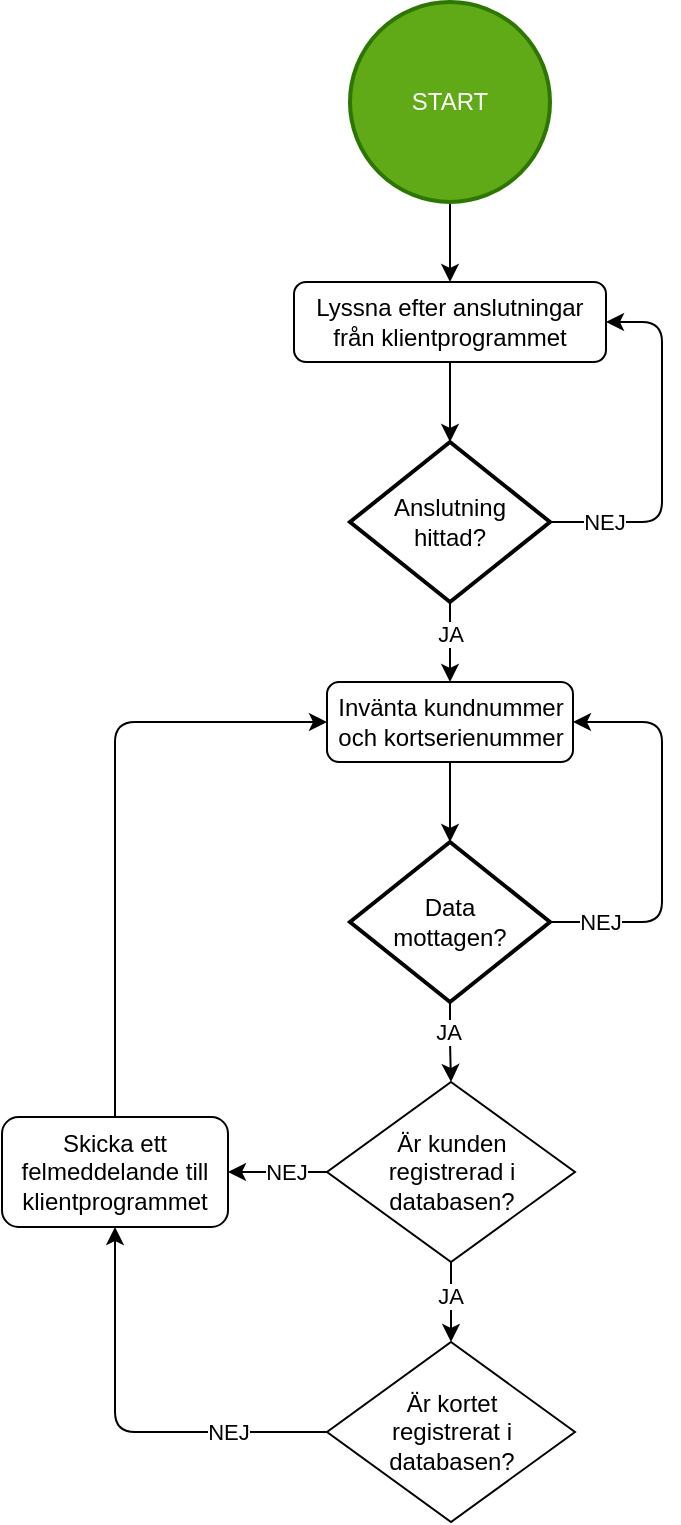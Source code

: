 <mxfile version="26.0.16">
  <diagram id="C5RBs43oDa-KdzZeNtuy" name="Page-1">
    <mxGraphModel dx="1302" dy="721" grid="1" gridSize="10" guides="1" tooltips="1" connect="1" arrows="1" fold="1" page="1" pageScale="1" pageWidth="827" pageHeight="1169" math="0" shadow="0">
      <root>
        <mxCell id="WIyWlLk6GJQsqaUBKTNV-0" />
        <mxCell id="WIyWlLk6GJQsqaUBKTNV-1" parent="WIyWlLk6GJQsqaUBKTNV-0" />
        <mxCell id="WIyWlLk6GJQsqaUBKTNV-3" value="Lyssna efter anslutningar från klientprogrammet" style="rounded=1;whiteSpace=wrap;html=1;fontSize=12;glass=0;strokeWidth=1;shadow=0;" parent="WIyWlLk6GJQsqaUBKTNV-1" vertex="1">
          <mxGeometry x="336" y="160" width="156" height="40" as="geometry" />
        </mxCell>
        <mxCell id="PhORoOJdLnTvGLsBMIIu-2" style="edgeStyle=orthogonalEdgeStyle;rounded=0;orthogonalLoop=1;jettySize=auto;html=1;exitX=0.5;exitY=1;exitDx=0;exitDy=0;exitPerimeter=0;" edge="1" parent="WIyWlLk6GJQsqaUBKTNV-1" source="PhORoOJdLnTvGLsBMIIu-1" target="WIyWlLk6GJQsqaUBKTNV-3">
          <mxGeometry relative="1" as="geometry" />
        </mxCell>
        <mxCell id="PhORoOJdLnTvGLsBMIIu-1" value="&lt;div&gt;START&lt;/div&gt;" style="strokeWidth=2;html=1;shape=mxgraph.flowchart.start_2;whiteSpace=wrap;fillColor=#60a917;fontColor=#ffffff;strokeColor=#2D7600;" vertex="1" parent="WIyWlLk6GJQsqaUBKTNV-1">
          <mxGeometry x="364" y="20" width="100" height="100" as="geometry" />
        </mxCell>
        <mxCell id="PhORoOJdLnTvGLsBMIIu-4" style="edgeStyle=orthogonalEdgeStyle;rounded=0;orthogonalLoop=1;jettySize=auto;html=1;exitX=0.5;exitY=1;exitDx=0;exitDy=0;entryX=0.5;entryY=0;entryDx=0;entryDy=0;entryPerimeter=0;" edge="1" parent="WIyWlLk6GJQsqaUBKTNV-1" source="WIyWlLk6GJQsqaUBKTNV-3" target="PhORoOJdLnTvGLsBMIIu-3">
          <mxGeometry relative="1" as="geometry" />
        </mxCell>
        <mxCell id="PhORoOJdLnTvGLsBMIIu-10" style="edgeStyle=orthogonalEdgeStyle;rounded=1;orthogonalLoop=1;jettySize=auto;html=1;exitX=1;exitY=0.5;exitDx=0;exitDy=0;exitPerimeter=0;entryX=1;entryY=0.5;entryDx=0;entryDy=0;curved=0;" edge="1" parent="WIyWlLk6GJQsqaUBKTNV-1" source="PhORoOJdLnTvGLsBMIIu-3" target="WIyWlLk6GJQsqaUBKTNV-3">
          <mxGeometry relative="1" as="geometry">
            <mxPoint x="414" y="140" as="targetPoint" />
            <Array as="points">
              <mxPoint x="520" y="280" />
              <mxPoint x="520" y="180" />
            </Array>
          </mxGeometry>
        </mxCell>
        <mxCell id="PhORoOJdLnTvGLsBMIIu-19" value="NEJ" style="edgeLabel;html=1;align=center;verticalAlign=middle;resizable=0;points=[];" vertex="1" connectable="0" parent="PhORoOJdLnTvGLsBMIIu-10">
          <mxGeometry x="-0.819" y="-1" relative="1" as="geometry">
            <mxPoint x="10" y="-1" as="offset" />
          </mxGeometry>
        </mxCell>
        <mxCell id="PhORoOJdLnTvGLsBMIIu-16" style="edgeStyle=orthogonalEdgeStyle;rounded=0;orthogonalLoop=1;jettySize=auto;html=1;exitX=0.5;exitY=1;exitDx=0;exitDy=0;exitPerimeter=0;entryX=0.5;entryY=0;entryDx=0;entryDy=0;" edge="1" parent="WIyWlLk6GJQsqaUBKTNV-1" source="PhORoOJdLnTvGLsBMIIu-3" target="PhORoOJdLnTvGLsBMIIu-15">
          <mxGeometry relative="1" as="geometry" />
        </mxCell>
        <mxCell id="PhORoOJdLnTvGLsBMIIu-18" value="JA" style="edgeLabel;html=1;align=center;verticalAlign=middle;resizable=0;points=[];" vertex="1" connectable="0" parent="PhORoOJdLnTvGLsBMIIu-16">
          <mxGeometry x="-0.05" y="1" relative="1" as="geometry">
            <mxPoint x="-1" y="-3" as="offset" />
          </mxGeometry>
        </mxCell>
        <mxCell id="PhORoOJdLnTvGLsBMIIu-3" value="&lt;div&gt;Anslutning&lt;/div&gt;&lt;div&gt;hittad?&lt;/div&gt;" style="strokeWidth=2;html=1;shape=mxgraph.flowchart.decision;whiteSpace=wrap;" vertex="1" parent="WIyWlLk6GJQsqaUBKTNV-1">
          <mxGeometry x="364" y="240" width="100" height="80" as="geometry" />
        </mxCell>
        <mxCell id="PhORoOJdLnTvGLsBMIIu-15" value="Invänta kundnummer och kortserienummer" style="rounded=1;whiteSpace=wrap;html=1;fontSize=12;glass=0;strokeWidth=1;shadow=0;" vertex="1" parent="WIyWlLk6GJQsqaUBKTNV-1">
          <mxGeometry x="352.5" y="360" width="123" height="40" as="geometry" />
        </mxCell>
        <mxCell id="PhORoOJdLnTvGLsBMIIu-21" style="edgeStyle=orthogonalEdgeStyle;rounded=1;orthogonalLoop=1;jettySize=auto;html=1;exitX=1;exitY=0.5;exitDx=0;exitDy=0;exitPerimeter=0;entryX=1;entryY=0.5;entryDx=0;entryDy=0;curved=0;" edge="1" parent="WIyWlLk6GJQsqaUBKTNV-1" source="PhORoOJdLnTvGLsBMIIu-20" target="PhORoOJdLnTvGLsBMIIu-15">
          <mxGeometry relative="1" as="geometry">
            <Array as="points">
              <mxPoint x="520" y="480" />
              <mxPoint x="520" y="380" />
            </Array>
          </mxGeometry>
        </mxCell>
        <mxCell id="PhORoOJdLnTvGLsBMIIu-23" value="NEJ" style="edgeLabel;html=1;align=center;verticalAlign=middle;resizable=0;points=[];" vertex="1" connectable="0" parent="PhORoOJdLnTvGLsBMIIu-21">
          <mxGeometry x="-0.86" y="-1" relative="1" as="geometry">
            <mxPoint x="11" y="-1" as="offset" />
          </mxGeometry>
        </mxCell>
        <mxCell id="PhORoOJdLnTvGLsBMIIu-29" style="edgeStyle=orthogonalEdgeStyle;rounded=0;orthogonalLoop=1;jettySize=auto;html=1;exitX=0.5;exitY=1;exitDx=0;exitDy=0;exitPerimeter=0;entryX=0.5;entryY=0;entryDx=0;entryDy=0;" edge="1" parent="WIyWlLk6GJQsqaUBKTNV-1" source="PhORoOJdLnTvGLsBMIIu-20" target="PhORoOJdLnTvGLsBMIIu-28">
          <mxGeometry relative="1" as="geometry" />
        </mxCell>
        <mxCell id="PhORoOJdLnTvGLsBMIIu-30" value="&lt;div&gt;JA&lt;/div&gt;" style="edgeLabel;html=1;align=center;verticalAlign=middle;resizable=0;points=[];" vertex="1" connectable="0" parent="PhORoOJdLnTvGLsBMIIu-29">
          <mxGeometry x="-0.258" y="2" relative="1" as="geometry">
            <mxPoint x="-3" as="offset" />
          </mxGeometry>
        </mxCell>
        <mxCell id="PhORoOJdLnTvGLsBMIIu-20" value="&lt;div&gt;&lt;div&gt;Data&lt;/div&gt;&lt;div&gt;mottagen?&lt;/div&gt;&lt;/div&gt;" style="strokeWidth=2;html=1;shape=mxgraph.flowchart.decision;whiteSpace=wrap;" vertex="1" parent="WIyWlLk6GJQsqaUBKTNV-1">
          <mxGeometry x="364" y="440" width="100" height="80" as="geometry" />
        </mxCell>
        <mxCell id="PhORoOJdLnTvGLsBMIIu-24" style="edgeStyle=orthogonalEdgeStyle;rounded=0;orthogonalLoop=1;jettySize=auto;html=1;exitX=0.5;exitY=1;exitDx=0;exitDy=0;entryX=0.5;entryY=0;entryDx=0;entryDy=0;entryPerimeter=0;" edge="1" parent="WIyWlLk6GJQsqaUBKTNV-1" source="PhORoOJdLnTvGLsBMIIu-15" target="PhORoOJdLnTvGLsBMIIu-20">
          <mxGeometry relative="1" as="geometry" />
        </mxCell>
        <mxCell id="PhORoOJdLnTvGLsBMIIu-33" style="edgeStyle=orthogonalEdgeStyle;rounded=0;orthogonalLoop=1;jettySize=auto;html=1;exitX=0;exitY=0.5;exitDx=0;exitDy=0;entryX=1;entryY=0.5;entryDx=0;entryDy=0;" edge="1" parent="WIyWlLk6GJQsqaUBKTNV-1" source="PhORoOJdLnTvGLsBMIIu-28" target="PhORoOJdLnTvGLsBMIIu-32">
          <mxGeometry relative="1" as="geometry" />
        </mxCell>
        <mxCell id="PhORoOJdLnTvGLsBMIIu-34" value="NEJ" style="edgeLabel;html=1;align=center;verticalAlign=middle;resizable=0;points=[];" vertex="1" connectable="0" parent="PhORoOJdLnTvGLsBMIIu-33">
          <mxGeometry x="-0.164" relative="1" as="geometry">
            <mxPoint as="offset" />
          </mxGeometry>
        </mxCell>
        <mxCell id="PhORoOJdLnTvGLsBMIIu-38" style="edgeStyle=orthogonalEdgeStyle;rounded=0;orthogonalLoop=1;jettySize=auto;html=1;exitX=0.5;exitY=1;exitDx=0;exitDy=0;entryX=0.5;entryY=0;entryDx=0;entryDy=0;" edge="1" parent="WIyWlLk6GJQsqaUBKTNV-1" source="PhORoOJdLnTvGLsBMIIu-28" target="PhORoOJdLnTvGLsBMIIu-37">
          <mxGeometry relative="1" as="geometry" />
        </mxCell>
        <mxCell id="PhORoOJdLnTvGLsBMIIu-39" value="JA" style="edgeLabel;html=1;align=center;verticalAlign=middle;resizable=0;points=[];" vertex="1" connectable="0" parent="PhORoOJdLnTvGLsBMIIu-38">
          <mxGeometry x="-0.175" y="-1" relative="1" as="geometry">
            <mxPoint as="offset" />
          </mxGeometry>
        </mxCell>
        <mxCell id="PhORoOJdLnTvGLsBMIIu-28" value="&lt;div&gt;Är kunden&lt;/div&gt;&lt;div&gt;registrerad i databasen?&lt;/div&gt;" style="rhombus;whiteSpace=wrap;html=1;" vertex="1" parent="WIyWlLk6GJQsqaUBKTNV-1">
          <mxGeometry x="352.5" y="560" width="124" height="90" as="geometry" />
        </mxCell>
        <mxCell id="PhORoOJdLnTvGLsBMIIu-35" style="edgeStyle=orthogonalEdgeStyle;rounded=1;orthogonalLoop=1;jettySize=auto;html=1;exitX=0.5;exitY=0;exitDx=0;exitDy=0;entryX=0;entryY=0.5;entryDx=0;entryDy=0;curved=0;" edge="1" parent="WIyWlLk6GJQsqaUBKTNV-1" source="PhORoOJdLnTvGLsBMIIu-32" target="PhORoOJdLnTvGLsBMIIu-15">
          <mxGeometry relative="1" as="geometry" />
        </mxCell>
        <mxCell id="PhORoOJdLnTvGLsBMIIu-32" value="Skicka ett felmeddelande till klientprogrammet" style="rounded=1;whiteSpace=wrap;html=1;fontSize=12;glass=0;strokeWidth=1;shadow=0;" vertex="1" parent="WIyWlLk6GJQsqaUBKTNV-1">
          <mxGeometry x="190" y="577.5" width="113" height="55" as="geometry" />
        </mxCell>
        <mxCell id="PhORoOJdLnTvGLsBMIIu-40" style="edgeStyle=orthogonalEdgeStyle;rounded=1;orthogonalLoop=1;jettySize=auto;html=1;exitX=0;exitY=0.5;exitDx=0;exitDy=0;entryX=0.5;entryY=1;entryDx=0;entryDy=0;curved=0;" edge="1" parent="WIyWlLk6GJQsqaUBKTNV-1" source="PhORoOJdLnTvGLsBMIIu-37" target="PhORoOJdLnTvGLsBMIIu-32">
          <mxGeometry relative="1" as="geometry" />
        </mxCell>
        <mxCell id="PhORoOJdLnTvGLsBMIIu-41" value="NEJ" style="edgeLabel;html=1;align=center;verticalAlign=middle;resizable=0;points=[];" vertex="1" connectable="0" parent="PhORoOJdLnTvGLsBMIIu-40">
          <mxGeometry x="-0.605" relative="1" as="geometry">
            <mxPoint x="-9" as="offset" />
          </mxGeometry>
        </mxCell>
        <mxCell id="PhORoOJdLnTvGLsBMIIu-37" value="&lt;div&gt;Är kortet&lt;/div&gt;&lt;div&gt;registrerat i databasen?&lt;/div&gt;" style="rhombus;whiteSpace=wrap;html=1;" vertex="1" parent="WIyWlLk6GJQsqaUBKTNV-1">
          <mxGeometry x="352.5" y="690" width="124" height="90" as="geometry" />
        </mxCell>
      </root>
    </mxGraphModel>
  </diagram>
</mxfile>
